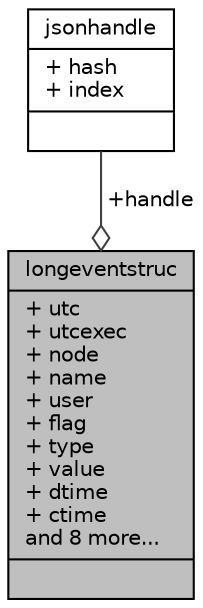 digraph "longeventstruc"
{
 // INTERACTIVE_SVG=YES
  edge [fontname="Helvetica",fontsize="10",labelfontname="Helvetica",labelfontsize="10"];
  node [fontname="Helvetica",fontsize="10",shape=record];
  Node1 [label="{longeventstruc\n|+ utc\l+ utcexec\l+ node\l+ name\l+ user\l+ flag\l+ type\l+ value\l+ dtime\l+ ctime\land 8 more...\l|}",height=0.2,width=0.4,color="black", fillcolor="grey75", style="filled", fontcolor="black"];
  Node2 -> Node1 [color="grey25",fontsize="10",style="solid",label=" +handle" ,arrowhead="odiamond",fontname="Helvetica"];
  Node2 [label="{jsonhandle\n|+ hash\l+ index\l|}",height=0.2,width=0.4,color="black", fillcolor="white", style="filled",URL="$structjsonhandle.html",tooltip="JSON handle. "];
}
